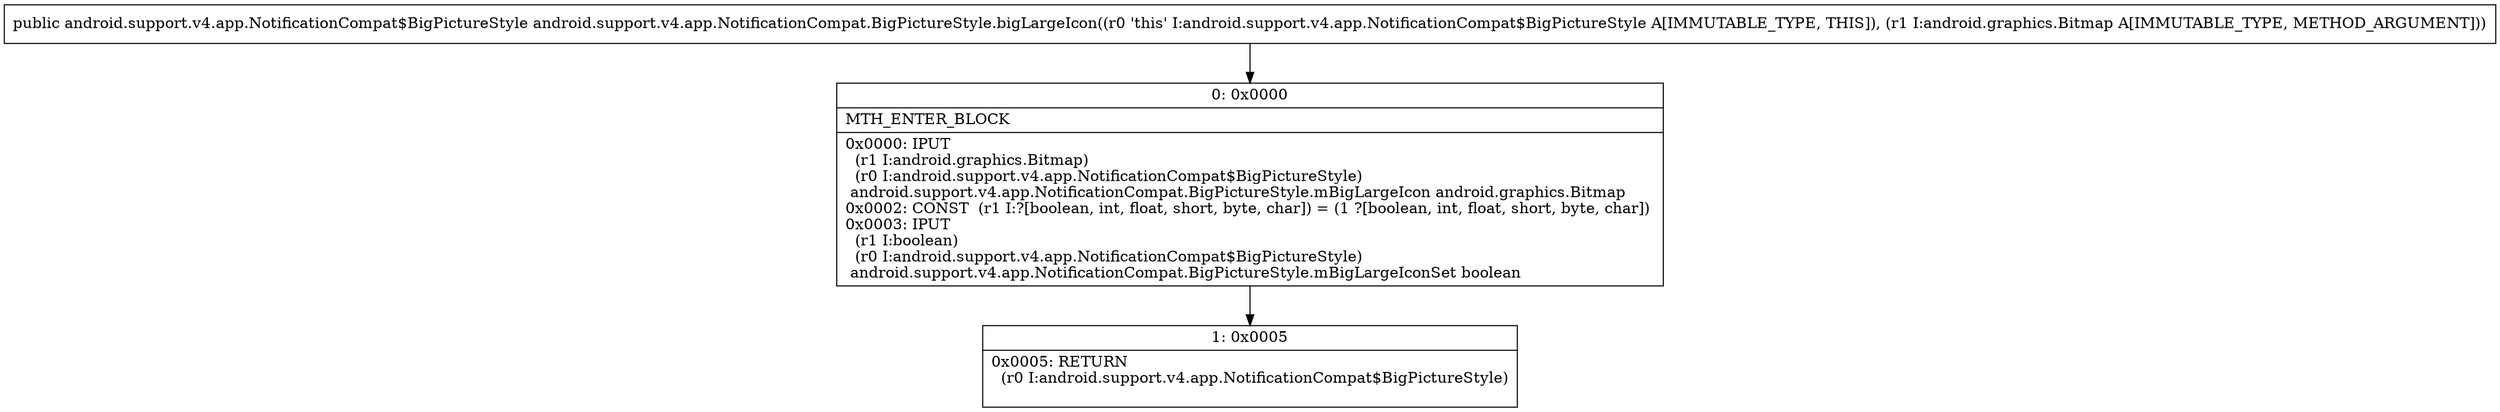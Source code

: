 digraph "CFG forandroid.support.v4.app.NotificationCompat.BigPictureStyle.bigLargeIcon(Landroid\/graphics\/Bitmap;)Landroid\/support\/v4\/app\/NotificationCompat$BigPictureStyle;" {
Node_0 [shape=record,label="{0\:\ 0x0000|MTH_ENTER_BLOCK\l|0x0000: IPUT  \l  (r1 I:android.graphics.Bitmap)\l  (r0 I:android.support.v4.app.NotificationCompat$BigPictureStyle)\l android.support.v4.app.NotificationCompat.BigPictureStyle.mBigLargeIcon android.graphics.Bitmap \l0x0002: CONST  (r1 I:?[boolean, int, float, short, byte, char]) = (1 ?[boolean, int, float, short, byte, char]) \l0x0003: IPUT  \l  (r1 I:boolean)\l  (r0 I:android.support.v4.app.NotificationCompat$BigPictureStyle)\l android.support.v4.app.NotificationCompat.BigPictureStyle.mBigLargeIconSet boolean \l}"];
Node_1 [shape=record,label="{1\:\ 0x0005|0x0005: RETURN  \l  (r0 I:android.support.v4.app.NotificationCompat$BigPictureStyle)\l \l}"];
MethodNode[shape=record,label="{public android.support.v4.app.NotificationCompat$BigPictureStyle android.support.v4.app.NotificationCompat.BigPictureStyle.bigLargeIcon((r0 'this' I:android.support.v4.app.NotificationCompat$BigPictureStyle A[IMMUTABLE_TYPE, THIS]), (r1 I:android.graphics.Bitmap A[IMMUTABLE_TYPE, METHOD_ARGUMENT])) }"];
MethodNode -> Node_0;
Node_0 -> Node_1;
}

